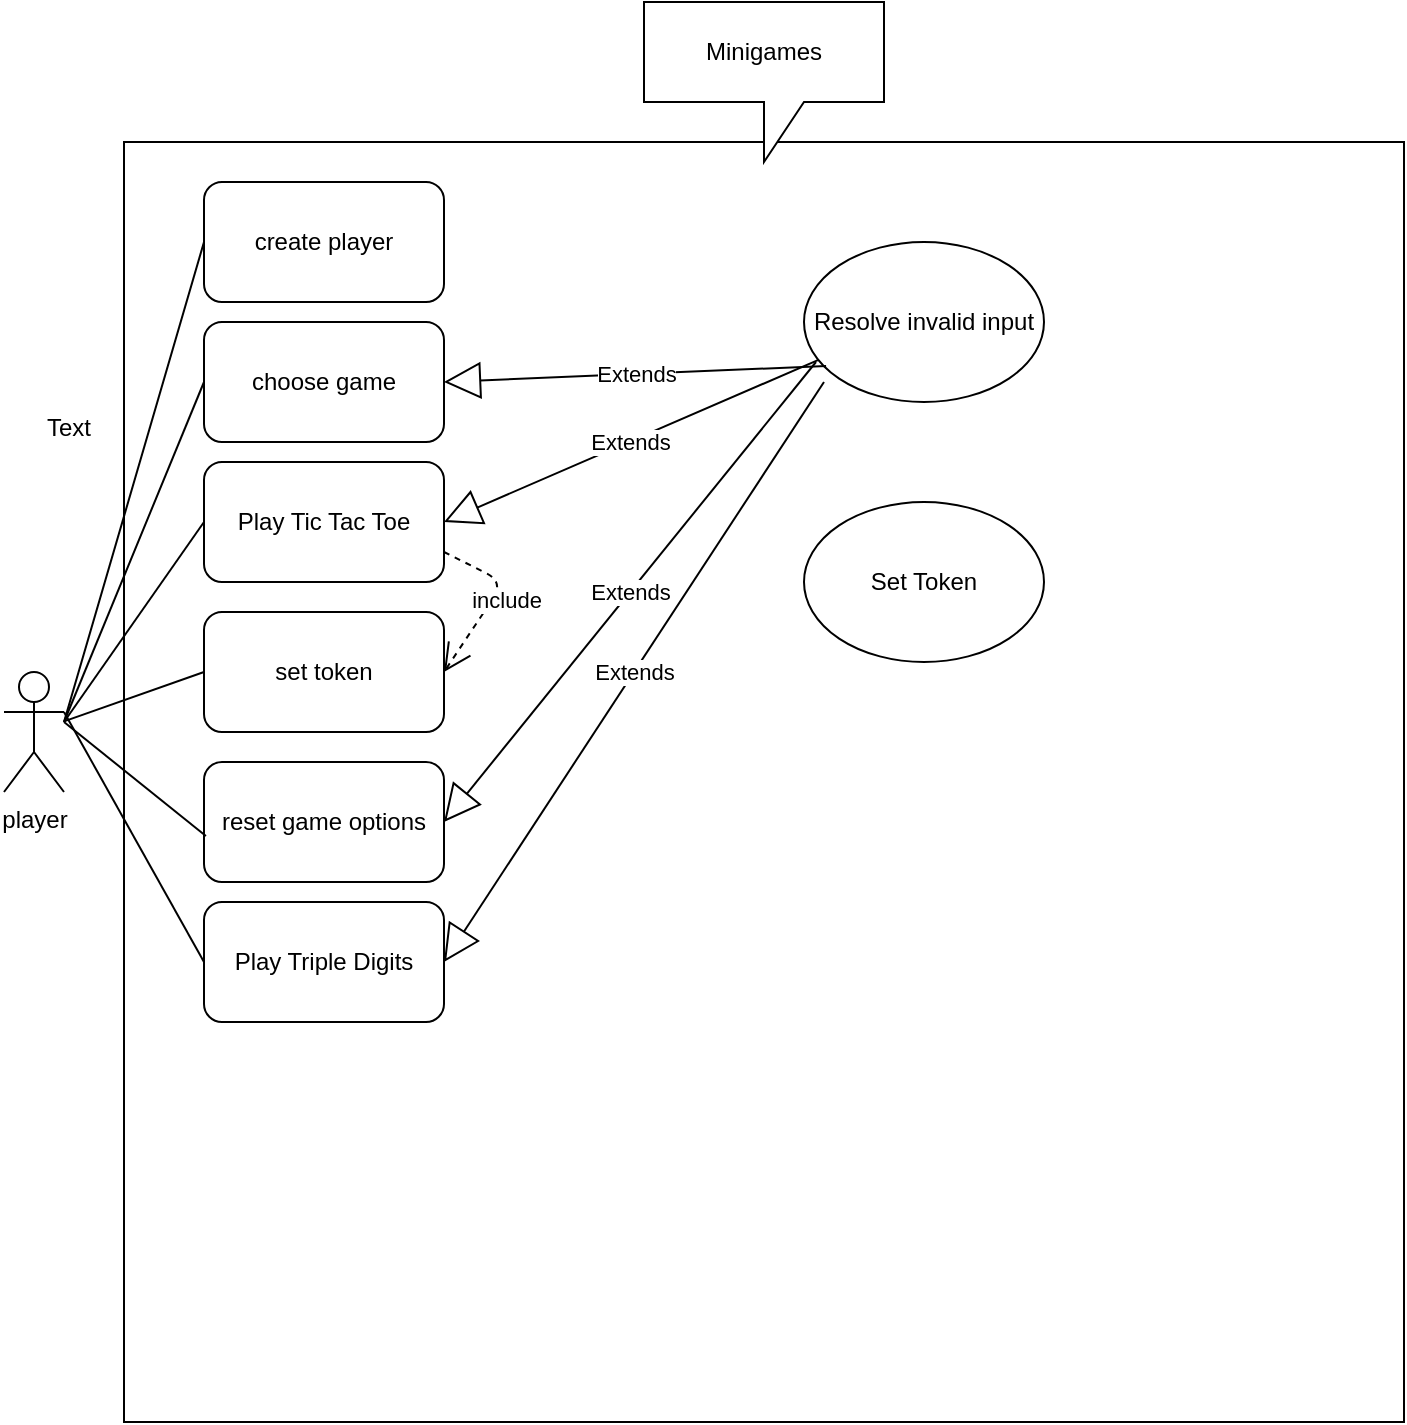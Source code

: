 <mxfile version="13.2.1" type="github" pages="4">
  <diagram id="9nE0eEHuFTn9pYzQDSVl" name="UD minigames">
    <mxGraphModel dx="1102" dy="582" grid="1" gridSize="10" guides="1" tooltips="1" connect="1" arrows="1" fold="1" page="1" pageScale="1" pageWidth="827" pageHeight="1169" math="0" shadow="0">
      <root>
        <mxCell id="0" />
        <mxCell id="1" parent="0" />
        <mxCell id="Zs8oa-NqQ4L7-z65SoMr-1" value="" style="whiteSpace=wrap;html=1;aspect=fixed;" parent="1" vertex="1">
          <mxGeometry x="110" y="290" width="640" height="640" as="geometry" />
        </mxCell>
        <mxCell id="Zs8oa-NqQ4L7-z65SoMr-2" value="player" style="shape=umlActor;verticalLabelPosition=bottom;labelBackgroundColor=#ffffff;verticalAlign=top;html=1;outlineConnect=0;" parent="1" vertex="1">
          <mxGeometry x="50" y="555" width="30" height="60" as="geometry" />
        </mxCell>
        <mxCell id="Zs8oa-NqQ4L7-z65SoMr-5" value="choose game" style="rounded=1;whiteSpace=wrap;html=1;" parent="1" vertex="1">
          <mxGeometry x="150" y="380" width="120" height="60" as="geometry" />
        </mxCell>
        <mxCell id="Zs8oa-NqQ4L7-z65SoMr-6" value="create player" style="rounded=1;whiteSpace=wrap;html=1;" parent="1" vertex="1">
          <mxGeometry x="150" y="310" width="120" height="60" as="geometry" />
        </mxCell>
        <mxCell id="Zs8oa-NqQ4L7-z65SoMr-9" value="Play Tic Tac Toe" style="rounded=1;whiteSpace=wrap;html=1;" parent="1" vertex="1">
          <mxGeometry x="150" y="450" width="120" height="60" as="geometry" />
        </mxCell>
        <mxCell id="Zs8oa-NqQ4L7-z65SoMr-11" value="set token" style="rounded=1;whiteSpace=wrap;html=1;" parent="1" vertex="1">
          <mxGeometry x="150" y="525" width="120" height="60" as="geometry" />
        </mxCell>
        <mxCell id="Zs8oa-NqQ4L7-z65SoMr-12" value="reset game options" style="rounded=1;whiteSpace=wrap;html=1;" parent="1" vertex="1">
          <mxGeometry x="150" y="600" width="120" height="60" as="geometry" />
        </mxCell>
        <mxCell id="Zs8oa-NqQ4L7-z65SoMr-13" value="Play Triple Digits" style="rounded=1;whiteSpace=wrap;html=1;" parent="1" vertex="1">
          <mxGeometry x="150" y="670" width="120" height="60" as="geometry" />
        </mxCell>
        <mxCell id="Zs8oa-NqQ4L7-z65SoMr-14" value="" style="endArrow=none;html=1;entryX=0;entryY=0.5;entryDx=0;entryDy=0;" parent="1" source="Zs8oa-NqQ4L7-z65SoMr-2" target="Zs8oa-NqQ4L7-z65SoMr-11" edge="1">
          <mxGeometry width="50" height="50" relative="1" as="geometry">
            <mxPoint x="30" y="510" as="sourcePoint" />
            <mxPoint x="130" y="510" as="targetPoint" />
          </mxGeometry>
        </mxCell>
        <mxCell id="Zs8oa-NqQ4L7-z65SoMr-15" value="" style="endArrow=none;html=1;entryX=0;entryY=0.5;entryDx=0;entryDy=0;" parent="1" target="Zs8oa-NqQ4L7-z65SoMr-9" edge="1">
          <mxGeometry width="50" height="50" relative="1" as="geometry">
            <mxPoint x="80" y="580" as="sourcePoint" />
            <mxPoint x="130" y="530" as="targetPoint" />
          </mxGeometry>
        </mxCell>
        <mxCell id="Zs8oa-NqQ4L7-z65SoMr-16" value="" style="endArrow=none;html=1;entryX=0;entryY=0.5;entryDx=0;entryDy=0;" parent="1" target="Zs8oa-NqQ4L7-z65SoMr-5" edge="1">
          <mxGeometry width="50" height="50" relative="1" as="geometry">
            <mxPoint x="80" y="580" as="sourcePoint" />
            <mxPoint x="130" y="530" as="targetPoint" />
          </mxGeometry>
        </mxCell>
        <mxCell id="Zs8oa-NqQ4L7-z65SoMr-17" value="" style="endArrow=none;html=1;entryX=0;entryY=0.5;entryDx=0;entryDy=0;" parent="1" target="Zs8oa-NqQ4L7-z65SoMr-6" edge="1">
          <mxGeometry width="50" height="50" relative="1" as="geometry">
            <mxPoint x="80" y="580" as="sourcePoint" />
            <mxPoint x="130" y="530" as="targetPoint" />
          </mxGeometry>
        </mxCell>
        <mxCell id="Zs8oa-NqQ4L7-z65SoMr-18" value="" style="endArrow=none;html=1;entryX=0.008;entryY=0.617;entryDx=0;entryDy=0;entryPerimeter=0;" parent="1" target="Zs8oa-NqQ4L7-z65SoMr-12" edge="1">
          <mxGeometry width="50" height="50" relative="1" as="geometry">
            <mxPoint x="80" y="580" as="sourcePoint" />
            <mxPoint x="130" y="530" as="targetPoint" />
          </mxGeometry>
        </mxCell>
        <mxCell id="Zs8oa-NqQ4L7-z65SoMr-21" value="" style="endArrow=none;html=1;entryX=0;entryY=0.5;entryDx=0;entryDy=0;" parent="1" target="Zs8oa-NqQ4L7-z65SoMr-13" edge="1">
          <mxGeometry width="50" height="50" relative="1" as="geometry">
            <mxPoint x="80" y="575" as="sourcePoint" />
            <mxPoint x="130" y="525" as="targetPoint" />
          </mxGeometry>
        </mxCell>
        <mxCell id="Zs8oa-NqQ4L7-z65SoMr-22" value="Minigames" style="shape=callout;whiteSpace=wrap;html=1;perimeter=calloutPerimeter;" parent="1" vertex="1">
          <mxGeometry x="370" y="220" width="120" height="80" as="geometry" />
        </mxCell>
        <mxCell id="Zs8oa-NqQ4L7-z65SoMr-23" value="Resolve invalid input" style="ellipse;whiteSpace=wrap;html=1;" parent="1" vertex="1">
          <mxGeometry x="450" y="340" width="120" height="80" as="geometry" />
        </mxCell>
        <mxCell id="Zs8oa-NqQ4L7-z65SoMr-24" value="Set Token" style="ellipse;whiteSpace=wrap;html=1;" parent="1" vertex="1">
          <mxGeometry x="450" y="470" width="120" height="80" as="geometry" />
        </mxCell>
        <mxCell id="Po_TQx3bjGGPOgBwVJSE-1" value="Extends" style="endArrow=block;endSize=16;endFill=0;html=1;exitX=0.092;exitY=0.775;exitDx=0;exitDy=0;exitPerimeter=0;entryX=1;entryY=0.5;entryDx=0;entryDy=0;" parent="1" source="Zs8oa-NqQ4L7-z65SoMr-23" target="Zs8oa-NqQ4L7-z65SoMr-5" edge="1">
          <mxGeometry width="160" relative="1" as="geometry">
            <mxPoint x="330" y="610" as="sourcePoint" />
            <mxPoint x="490" y="610" as="targetPoint" />
          </mxGeometry>
        </mxCell>
        <mxCell id="Po_TQx3bjGGPOgBwVJSE-2" value="Extends" style="endArrow=block;endSize=16;endFill=0;html=1;exitX=0.058;exitY=0.738;exitDx=0;exitDy=0;exitPerimeter=0;entryX=1;entryY=0.5;entryDx=0;entryDy=0;" parent="1" source="Zs8oa-NqQ4L7-z65SoMr-23" target="Zs8oa-NqQ4L7-z65SoMr-9" edge="1">
          <mxGeometry width="160" relative="1" as="geometry">
            <mxPoint x="330" y="610" as="sourcePoint" />
            <mxPoint x="490" y="610" as="targetPoint" />
          </mxGeometry>
        </mxCell>
        <mxCell id="Po_TQx3bjGGPOgBwVJSE-3" value="Extends" style="endArrow=block;endSize=16;endFill=0;html=1;exitX=0.05;exitY=0.75;exitDx=0;exitDy=0;exitPerimeter=0;entryX=1;entryY=0.5;entryDx=0;entryDy=0;" parent="1" source="Zs8oa-NqQ4L7-z65SoMr-23" target="Zs8oa-NqQ4L7-z65SoMr-12" edge="1">
          <mxGeometry width="160" relative="1" as="geometry">
            <mxPoint x="330" y="610" as="sourcePoint" />
            <mxPoint x="490" y="610" as="targetPoint" />
          </mxGeometry>
        </mxCell>
        <mxCell id="Po_TQx3bjGGPOgBwVJSE-4" value="Extends" style="endArrow=block;endSize=16;endFill=0;html=1;entryX=1;entryY=0.5;entryDx=0;entryDy=0;" parent="1" target="Zs8oa-NqQ4L7-z65SoMr-13" edge="1">
          <mxGeometry width="160" relative="1" as="geometry">
            <mxPoint x="460" y="410" as="sourcePoint" />
            <mxPoint x="490" y="610" as="targetPoint" />
          </mxGeometry>
        </mxCell>
        <mxCell id="Po_TQx3bjGGPOgBwVJSE-8" value="include" style="endArrow=open;endSize=12;dashed=1;html=1;exitX=1;exitY=0.75;exitDx=0;exitDy=0;entryX=1;entryY=0.5;entryDx=0;entryDy=0;" parent="1" source="Zs8oa-NqQ4L7-z65SoMr-9" target="Zs8oa-NqQ4L7-z65SoMr-11" edge="1">
          <mxGeometry x="-0.234" y="-10" width="160" relative="1" as="geometry">
            <mxPoint x="330" y="610" as="sourcePoint" />
            <mxPoint x="490" y="610" as="targetPoint" />
            <Array as="points">
              <mxPoint x="300" y="510" />
            </Array>
            <mxPoint x="9" y="15" as="offset" />
          </mxGeometry>
        </mxCell>
        <mxCell id="kB2KCsMW3VbqffyFTGye-1" value="Text" style="text;html=1;align=center;verticalAlign=middle;resizable=0;points=[];autosize=1;" vertex="1" parent="1">
          <mxGeometry x="62" y="423" width="40" height="20" as="geometry" />
        </mxCell>
        <mxCell id="kB2KCsMW3VbqffyFTGye-2" value="" style="edgeStyle=orthogonalEdgeStyle;rounded=0;orthogonalLoop=1;jettySize=auto;html=1;" edge="1" parent="1">
          <mxGeometry relative="1" as="geometry">
            <mxPoint x="714.25" y="2260" as="targetPoint" />
          </mxGeometry>
        </mxCell>
      </root>
    </mxGraphModel>
  </diagram>
  <diagram id="yhw2Uy5C4E4kIvTpArMc" name="AD TripleDigits">
    <mxGraphModel dx="1102" dy="582" grid="1" gridSize="10" guides="1" tooltips="1" connect="1" arrows="1" fold="1" page="1" pageScale="1" pageWidth="827" pageHeight="1169" math="0" shadow="0">
      <root>
        <mxCell id="4QjOrpernoOO9qF_tPSB-0" />
        <mxCell id="4QjOrpernoOO9qF_tPSB-1" parent="4QjOrpernoOO9qF_tPSB-0" />
        <mxCell id="rqGW8eCRgb8r9y12i45r-0" value="Text" style="text;html=1;align=center;verticalAlign=middle;resizable=0;points=[];autosize=1;" vertex="1" parent="4QjOrpernoOO9qF_tPSB-1">
          <mxGeometry x="457" y="225" width="40" height="20" as="geometry" />
        </mxCell>
        <mxCell id="rqGW8eCRgb8r9y12i45r-1" value="" style="edgeStyle=orthogonalEdgeStyle;rounded=0;orthogonalLoop=1;jettySize=auto;html=1;" edge="1" parent="4QjOrpernoOO9qF_tPSB-1">
          <mxGeometry relative="1" as="geometry">
            <mxPoint x="1124.25" y="1580" as="targetPoint" />
          </mxGeometry>
        </mxCell>
        <mxCell id="rqGW8eCRgb8r9y12i45r-2" value="" style="edgeStyle=orthogonalEdgeStyle;rounded=0;orthogonalLoop=1;jettySize=auto;html=1;exitX=0;exitY=0.5;exitDx=0;exitDy=0;" edge="1" parent="4QjOrpernoOO9qF_tPSB-1">
          <mxGeometry relative="1" as="geometry">
            <mxPoint x="947" y="1870.5" as="targetPoint" />
            <mxPoint x="1027" y="1811.5" as="sourcePoint" />
          </mxGeometry>
        </mxCell>
        <mxCell id="rqGW8eCRgb8r9y12i45r-3" value="" style="edgeStyle=orthogonalEdgeStyle;rounded=0;orthogonalLoop=1;jettySize=auto;html=1;exitX=1;exitY=0.5;exitDx=0;exitDy=0;" edge="1" parent="4QjOrpernoOO9qF_tPSB-1">
          <mxGeometry relative="1" as="geometry">
            <mxPoint x="1301.5" y="1870.5" as="targetPoint" />
            <mxPoint x="1221.5" y="1811.5" as="sourcePoint" />
          </mxGeometry>
        </mxCell>
        <mxCell id="rqGW8eCRgb8r9y12i45r-4" value="" style="edgeStyle=orthogonalEdgeStyle;rounded=0;orthogonalLoop=1;jettySize=auto;html=1;" edge="1" parent="4QjOrpernoOO9qF_tPSB-1">
          <mxGeometry relative="1" as="geometry">
            <mxPoint x="1119.25" y="1515" as="sourcePoint" />
            <mxPoint x="1119.25" y="1595" as="targetPoint" />
          </mxGeometry>
        </mxCell>
        <mxCell id="rqGW8eCRgb8r9y12i45r-5" value="" style="edgeStyle=orthogonalEdgeStyle;rounded=0;orthogonalLoop=1;jettySize=auto;html=1;" edge="1" parent="4QjOrpernoOO9qF_tPSB-1">
          <mxGeometry relative="1" as="geometry">
            <mxPoint x="1398.75" y="1921" as="sourcePoint" />
            <mxPoint x="1398.75" y="2001" as="targetPoint" />
          </mxGeometry>
        </mxCell>
        <mxCell id="rqGW8eCRgb8r9y12i45r-6" value="" style="edgeStyle=orthogonalEdgeStyle;rounded=0;orthogonalLoop=1;jettySize=auto;html=1;" edge="1" parent="4QjOrpernoOO9qF_tPSB-1">
          <mxGeometry relative="1" as="geometry">
            <mxPoint x="1397" y="2181" as="targetPoint" />
            <mxPoint x="1397" y="2101" as="sourcePoint" />
          </mxGeometry>
        </mxCell>
        <mxCell id="rqGW8eCRgb8r9y12i45r-7" value="" style="edgeStyle=orthogonalEdgeStyle;rounded=0;orthogonalLoop=1;jettySize=auto;html=1;" edge="1" parent="4QjOrpernoOO9qF_tPSB-1">
          <mxGeometry relative="1" as="geometry">
            <mxPoint x="849.75" y="1921" as="sourcePoint" />
            <mxPoint x="849.75" y="2001" as="targetPoint" />
          </mxGeometry>
        </mxCell>
        <mxCell id="rqGW8eCRgb8r9y12i45r-8" value="" style="edgeStyle=orthogonalEdgeStyle;rounded=0;orthogonalLoop=1;jettySize=auto;html=1;" edge="1" parent="4QjOrpernoOO9qF_tPSB-1">
          <mxGeometry relative="1" as="geometry">
            <mxPoint x="857" y="2101" as="sourcePoint" />
            <mxPoint x="857" y="2240" as="targetPoint" />
          </mxGeometry>
        </mxCell>
        <mxCell id="rqGW8eCRgb8r9y12i45r-9" value="" style="edgeStyle=orthogonalEdgeStyle;rounded=0;orthogonalLoop=1;jettySize=auto;html=1;" edge="1" parent="4QjOrpernoOO9qF_tPSB-1">
          <mxGeometry relative="1" as="geometry">
            <mxPoint x="582.5" y="1470" as="sourcePoint" />
            <mxPoint x="582.5" y="1550" as="targetPoint" />
          </mxGeometry>
        </mxCell>
        <mxCell id="rqGW8eCRgb8r9y12i45r-10" value="" style="edgeStyle=orthogonalEdgeStyle;rounded=0;orthogonalLoop=1;jettySize=auto;html=1;" edge="1" parent="4QjOrpernoOO9qF_tPSB-1">
          <mxGeometry relative="1" as="geometry">
            <mxPoint x="582" y="1710" as="targetPoint" />
            <mxPoint x="582" y="1630" as="sourcePoint" />
          </mxGeometry>
        </mxCell>
        <mxCell id="rqGW8eCRgb8r9y12i45r-11" value="" style="ellipse;html=1;shape=endState;fillColor=#000000;strokeColor=#ff0000;" vertex="1" parent="4QjOrpernoOO9qF_tPSB-1">
          <mxGeometry x="567.5" y="1714" width="30" height="30" as="geometry" />
        </mxCell>
        <mxCell id="rqGW8eCRgb8r9y12i45r-12" value="" style="ellipse;html=1;shape=endState;fillColor=#000000;strokeColor=#ff0000;" vertex="1" parent="4QjOrpernoOO9qF_tPSB-1">
          <mxGeometry x="1382" y="2180" width="30" height="30" as="geometry" />
        </mxCell>
        <mxCell id="rqGW8eCRgb8r9y12i45r-13" value="Play triple digtis" style="text;html=1;align=center;verticalAlign=middle;resizable=0;points=[];autosize=1;" vertex="1" parent="4QjOrpernoOO9qF_tPSB-1">
          <mxGeometry x="798.75" y="290" width="100" height="20" as="geometry" />
        </mxCell>
        <mxCell id="rqGW8eCRgb8r9y12i45r-14" value="" style="edgeStyle=orthogonalEdgeStyle;rounded=0;orthogonalLoop=1;jettySize=auto;html=1;entryX=0.5;entryY=0;entryDx=0;entryDy=0;" edge="1" parent="4QjOrpernoOO9qF_tPSB-1" source="rqGW8eCRgb8r9y12i45r-18" target="rqGW8eCRgb8r9y12i45r-31">
          <mxGeometry relative="1" as="geometry">
            <mxPoint x="859.75" y="1300" as="targetPoint" />
          </mxGeometry>
        </mxCell>
        <mxCell id="rqGW8eCRgb8r9y12i45r-15" value="player input is correct&amp;nbsp;" style="edgeLabel;html=1;align=center;verticalAlign=middle;resizable=0;points=[];" vertex="1" connectable="0" parent="rqGW8eCRgb8r9y12i45r-14">
          <mxGeometry x="0.278" y="48" relative="1" as="geometry">
            <mxPoint x="-13.25" y="12" as="offset" />
          </mxGeometry>
        </mxCell>
        <mxCell id="rqGW8eCRgb8r9y12i45r-16" value="" style="edgeStyle=orthogonalEdgeStyle;rounded=0;orthogonalLoop=1;jettySize=auto;html=1;entryX=1;entryY=0.5;entryDx=0;entryDy=0;exitX=1;exitY=0.5;exitDx=0;exitDy=0;" edge="1" parent="4QjOrpernoOO9qF_tPSB-1" source="rqGW8eCRgb8r9y12i45r-18" target="rqGW8eCRgb8r9y12i45r-22">
          <mxGeometry relative="1" as="geometry">
            <mxPoint x="1099.75" y="1300" as="targetPoint" />
            <Array as="points">
              <mxPoint x="888.75" y="1290" />
              <mxPoint x="1089.75" y="1290" />
              <mxPoint x="1089.75" y="570" />
            </Array>
          </mxGeometry>
        </mxCell>
        <mxCell id="rqGW8eCRgb8r9y12i45r-17" value="player input is incorrect" style="edgeLabel;html=1;align=center;verticalAlign=middle;resizable=0;points=[];" vertex="1" connectable="0" parent="rqGW8eCRgb8r9y12i45r-16">
          <mxGeometry x="-0.091" y="-61" relative="1" as="geometry">
            <mxPoint x="64" as="offset" />
          </mxGeometry>
        </mxCell>
        <mxCell id="rqGW8eCRgb8r9y12i45r-18" value="" style="rhombus;whiteSpace=wrap;html=1;" vertex="1" parent="4QjOrpernoOO9qF_tPSB-1">
          <mxGeometry x="808.75" y="1260" width="80" height="80" as="geometry" />
        </mxCell>
        <mxCell id="rqGW8eCRgb8r9y12i45r-19" value="" style="edgeStyle=orthogonalEdgeStyle;rounded=0;orthogonalLoop=1;jettySize=auto;html=1;" edge="1" parent="4QjOrpernoOO9qF_tPSB-1" source="rqGW8eCRgb8r9y12i45r-20" target="rqGW8eCRgb8r9y12i45r-22">
          <mxGeometry relative="1" as="geometry" />
        </mxCell>
        <mxCell id="rqGW8eCRgb8r9y12i45r-20" value="Start game" style="rounded=1;whiteSpace=wrap;html=1;" vertex="1" parent="4QjOrpernoOO9qF_tPSB-1">
          <mxGeometry x="788.75" y="410" width="120" height="60" as="geometry" />
        </mxCell>
        <mxCell id="rqGW8eCRgb8r9y12i45r-21" value="" style="edgeStyle=orthogonalEdgeStyle;rounded=0;orthogonalLoop=1;jettySize=auto;html=1;" edge="1" parent="4QjOrpernoOO9qF_tPSB-1" source="rqGW8eCRgb8r9y12i45r-22" target="rqGW8eCRgb8r9y12i45r-24">
          <mxGeometry relative="1" as="geometry" />
        </mxCell>
        <mxCell id="rqGW8eCRgb8r9y12i45r-22" value="Show current round" style="rounded=1;whiteSpace=wrap;html=1;" vertex="1" parent="4QjOrpernoOO9qF_tPSB-1">
          <mxGeometry x="788.75" y="540" width="120" height="60" as="geometry" />
        </mxCell>
        <mxCell id="rqGW8eCRgb8r9y12i45r-23" value="" style="edgeStyle=orthogonalEdgeStyle;rounded=0;orthogonalLoop=1;jettySize=auto;html=1;" edge="1" parent="4QjOrpernoOO9qF_tPSB-1" source="rqGW8eCRgb8r9y12i45r-24" target="rqGW8eCRgb8r9y12i45r-26">
          <mxGeometry relative="1" as="geometry" />
        </mxCell>
        <mxCell id="rqGW8eCRgb8r9y12i45r-24" value="Show product and sum" style="rounded=1;whiteSpace=wrap;html=1;" vertex="1" parent="4QjOrpernoOO9qF_tPSB-1">
          <mxGeometry x="788.75" y="660" width="120" height="60" as="geometry" />
        </mxCell>
        <mxCell id="rqGW8eCRgb8r9y12i45r-25" value="" style="edgeStyle=orthogonalEdgeStyle;rounded=0;orthogonalLoop=1;jettySize=auto;html=1;" edge="1" parent="4QjOrpernoOO9qF_tPSB-1" source="rqGW8eCRgb8r9y12i45r-26" target="rqGW8eCRgb8r9y12i45r-28">
          <mxGeometry relative="1" as="geometry" />
        </mxCell>
        <mxCell id="rqGW8eCRgb8r9y12i45r-26" value="request player input&amp;nbsp;" style="rounded=1;whiteSpace=wrap;html=1;" vertex="1" parent="4QjOrpernoOO9qF_tPSB-1">
          <mxGeometry x="788.75" y="810" width="120" height="60" as="geometry" />
        </mxCell>
        <mxCell id="rqGW8eCRgb8r9y12i45r-27" value="" style="edgeStyle=orthogonalEdgeStyle;rounded=0;orthogonalLoop=1;jettySize=auto;html=1;" edge="1" parent="4QjOrpernoOO9qF_tPSB-1" source="rqGW8eCRgb8r9y12i45r-28" target="rqGW8eCRgb8r9y12i45r-30">
          <mxGeometry relative="1" as="geometry" />
        </mxCell>
        <mxCell id="rqGW8eCRgb8r9y12i45r-28" value="recieve player input&amp;nbsp;" style="rounded=1;whiteSpace=wrap;html=1;" vertex="1" parent="4QjOrpernoOO9qF_tPSB-1">
          <mxGeometry x="788.75" y="950" width="120" height="60" as="geometry" />
        </mxCell>
        <mxCell id="rqGW8eCRgb8r9y12i45r-29" value="" style="edgeStyle=orthogonalEdgeStyle;rounded=0;orthogonalLoop=1;jettySize=auto;html=1;entryX=0.5;entryY=0;entryDx=0;entryDy=0;" edge="1" parent="4QjOrpernoOO9qF_tPSB-1" source="rqGW8eCRgb8r9y12i45r-30" target="rqGW8eCRgb8r9y12i45r-18">
          <mxGeometry relative="1" as="geometry">
            <mxPoint x="2064.75" y="1430" as="targetPoint" />
          </mxGeometry>
        </mxCell>
        <mxCell id="rqGW8eCRgb8r9y12i45r-30" value="Validate player input&amp;nbsp;" style="rounded=1;whiteSpace=wrap;html=1;" vertex="1" parent="4QjOrpernoOO9qF_tPSB-1">
          <mxGeometry x="788.75" y="1110" width="120" height="60" as="geometry" />
        </mxCell>
        <mxCell id="rqGW8eCRgb8r9y12i45r-31" value="&lt;meta charset=&quot;utf-8&quot;&gt;&lt;span style=&quot;color: rgb(0, 0, 0); font-family: helvetica; font-size: 12px; font-style: normal; font-weight: 400; letter-spacing: normal; text-align: center; text-indent: 0px; text-transform: none; word-spacing: 0px; background-color: rgb(248, 249, 250); display: inline; float: none;&quot;&gt;next round&amp;nbsp;&lt;/span&gt;" style="rounded=1;whiteSpace=wrap;html=1;" vertex="1" parent="4QjOrpernoOO9qF_tPSB-1">
          <mxGeometry x="500" y="1410" width="170" height="70" as="geometry" />
        </mxCell>
        <mxCell id="rqGW8eCRgb8r9y12i45r-32" value="&lt;meta charset=&quot;utf-8&quot;&gt;&lt;span style=&quot;color: rgb(0, 0, 0); font-family: helvetica; font-size: 12px; font-style: normal; font-weight: 400; letter-spacing: normal; text-align: center; text-indent: 0px; text-transform: none; word-spacing: 0px; background-color: rgb(248, 249, 250); display: inline; float: none;&quot;&gt;Repeat starting at show current round&amp;nbsp;&lt;/span&gt;" style="rounded=1;whiteSpace=wrap;html=1;" vertex="1" parent="4QjOrpernoOO9qF_tPSB-1">
          <mxGeometry x="500" y="1550" width="175" height="79" as="geometry" />
        </mxCell>
        <mxCell id="rqGW8eCRgb8r9y12i45r-33" value="&lt;meta charset=&quot;utf-8&quot;&gt;&lt;span style=&quot;color: rgb(0, 0, 0); font-family: helvetica; font-size: 12px; font-style: normal; font-weight: 400; letter-spacing: normal; text-align: center; text-indent: 0px; text-transform: none; word-spacing: 0px; background-color: rgb(248, 249, 250); display: inline; float: none;&quot;&gt;Continue cycle untill tenth round&amp;nbsp;&lt;/span&gt;" style="rounded=1;whiteSpace=wrap;html=1;" vertex="1" parent="4QjOrpernoOO9qF_tPSB-1">
          <mxGeometry x="759.75" y="2240" width="200" height="80" as="geometry" />
        </mxCell>
        <mxCell id="rqGW8eCRgb8r9y12i45r-34" value="&lt;meta charset=&quot;utf-8&quot;&gt;&lt;span style=&quot;color: rgb(0, 0, 0); font-family: helvetica; font-size: 12px; font-style: normal; font-weight: 400; letter-spacing: normal; text-align: center; text-indent: 0px; text-transform: none; word-spacing: 0px; background-color: rgb(248, 249, 250); display: inline; float: none;&quot;&gt;next round&lt;/span&gt;" style="rounded=1;whiteSpace=wrap;html=1;" vertex="1" parent="4QjOrpernoOO9qF_tPSB-1">
          <mxGeometry x="759.75" y="2000" width="190" height="100" as="geometry" />
        </mxCell>
        <mxCell id="rqGW8eCRgb8r9y12i45r-35" value="&lt;meta charset=&quot;utf-8&quot;&gt;&lt;span style=&quot;color: rgb(0, 0, 0); font-family: helvetica; font-size: 12px; font-style: normal; font-weight: 400; letter-spacing: normal; text-align: center; text-indent: 0px; text-transform: none; word-spacing: 0px; background-color: rgb(248, 249, 250); display: inline; float: none;&quot;&gt;Player input correct&amp;nbsp;&lt;/span&gt;" style="rounded=1;whiteSpace=wrap;html=1;" vertex="1" parent="4QjOrpernoOO9qF_tPSB-1">
          <mxGeometry x="729.75" y="1820" width="210" height="100" as="geometry" />
        </mxCell>
        <mxCell id="rqGW8eCRgb8r9y12i45r-36" value="&lt;meta charset=&quot;utf-8&quot;&gt;&lt;span style=&quot;color: rgb(0, 0, 0); font-family: helvetica; font-size: 12px; font-style: normal; font-weight: 400; letter-spacing: normal; text-align: center; text-indent: 0px; text-transform: none; word-spacing: 0px; background-color: rgb(248, 249, 250); display: inline; float: none;&quot;&gt;Game over!&lt;/span&gt;" style="rounded=1;whiteSpace=wrap;html=1;" vertex="1" parent="4QjOrpernoOO9qF_tPSB-1">
          <mxGeometry x="1276.75" y="2000" width="243" height="90" as="geometry" />
        </mxCell>
        <mxCell id="rqGW8eCRgb8r9y12i45r-37" value="&lt;meta charset=&quot;utf-8&quot;&gt;&lt;span style=&quot;color: rgb(0, 0, 0); font-family: helvetica; font-size: 12px; font-style: normal; font-weight: 400; letter-spacing: normal; text-align: center; text-indent: 0px; text-transform: none; word-spacing: 0px; background-color: rgb(248, 249, 250); display: inline; float: none;&quot;&gt;player input incorrect&lt;/span&gt;" style="rounded=1;whiteSpace=wrap;html=1;" vertex="1" parent="4QjOrpernoOO9qF_tPSB-1">
          <mxGeometry x="1309.75" y="1830" width="200" height="90" as="geometry" />
        </mxCell>
        <mxCell id="rqGW8eCRgb8r9y12i45r-38" value="&lt;meta charset=&quot;utf-8&quot;&gt;&lt;span style=&quot;color: rgb(0, 0, 0); font-family: helvetica; font-size: 12px; font-style: normal; font-weight: 400; letter-spacing: normal; text-align: center; text-indent: 0px; text-transform: none; word-spacing: 0px; background-color: rgb(248, 249, 250); display: inline; float: none;&quot;&gt;console question&lt;/span&gt;" style="rounded=1;whiteSpace=wrap;html=1;" vertex="1" parent="4QjOrpernoOO9qF_tPSB-1">
          <mxGeometry x="1029.75" y="1760" width="190" height="90" as="geometry" />
        </mxCell>
        <mxCell id="rqGW8eCRgb8r9y12i45r-39" value="&lt;meta charset=&quot;utf-8&quot;&gt;&lt;span style=&quot;color: rgb(0, 0, 0); font-family: helvetica; font-size: 12px; font-style: normal; font-weight: 400; letter-spacing: normal; text-align: center; text-indent: 0px; text-transform: none; word-spacing: 0px; background-color: rgb(248, 249, 250); display: inline; float: none;&quot;&gt;stay in same round&lt;/span&gt;" style="rounded=1;whiteSpace=wrap;html=1;" vertex="1" parent="4QjOrpernoOO9qF_tPSB-1">
          <mxGeometry x="1039.75" y="1415" width="160" height="100" as="geometry" />
        </mxCell>
        <mxCell id="rqGW8eCRgb8r9y12i45r-40" value="" style="ellipse;html=1;shape=startState;fillColor=#000000;strokeColor=#ff0000;" vertex="1" parent="4QjOrpernoOO9qF_tPSB-1">
          <mxGeometry x="833.75" y="320" width="30" height="30" as="geometry" />
        </mxCell>
        <mxCell id="rqGW8eCRgb8r9y12i45r-41" value="" style="edgeStyle=orthogonalEdgeStyle;html=1;verticalAlign=bottom;endArrow=open;endSize=8;strokeColor=#ff0000;" edge="1" parent="4QjOrpernoOO9qF_tPSB-1" source="rqGW8eCRgb8r9y12i45r-40">
          <mxGeometry relative="1" as="geometry">
            <mxPoint x="848.75" y="410" as="targetPoint" />
          </mxGeometry>
        </mxCell>
      </root>
    </mxGraphModel>
  </diagram>
  <diagram id="EqpaTfyjUgB7FDpnQl1O" name="AD TTT">
    <mxGraphModel dx="1102" dy="582" grid="1" gridSize="10" guides="1" tooltips="1" connect="1" arrows="1" fold="1" page="1" pageScale="1" pageWidth="827" pageHeight="1169" math="0" shadow="0">
      <root>
        <mxCell id="vGsfibny0LHCdJZ1EqbY-0" />
        <mxCell id="vGsfibny0LHCdJZ1EqbY-1" parent="vGsfibny0LHCdJZ1EqbY-0" />
        <mxCell id="XeiNq6uEKnLAJj1_qI87-1" value="" style="ellipse;html=1;shape=startState;fillColor=#000000;strokeColor=#ff0000;fontSize=11;" vertex="1" parent="vGsfibny0LHCdJZ1EqbY-1">
          <mxGeometry x="320" y="80" width="30" height="30" as="geometry" />
        </mxCell>
        <mxCell id="XeiNq6uEKnLAJj1_qI87-2" value="" style="edgeStyle=orthogonalEdgeStyle;html=1;verticalAlign=bottom;endArrow=open;endSize=8;strokeColor=#ff0000;fontSize=11;" edge="1" parent="vGsfibny0LHCdJZ1EqbY-1" source="XeiNq6uEKnLAJj1_qI87-1">
          <mxGeometry relative="1" as="geometry">
            <mxPoint x="335" y="170" as="targetPoint" />
          </mxGeometry>
        </mxCell>
        <mxCell id="XeiNq6uEKnLAJj1_qI87-3" value="" style="edgeStyle=none;rounded=0;orthogonalLoop=1;jettySize=auto;html=1;startArrow=none;startFill=0;endArrow=classic;endFill=1;strokeWidth=1;fontSize=18;" edge="1" parent="vGsfibny0LHCdJZ1EqbY-1" source="XeiNq6uEKnLAJj1_qI87-4" target="XeiNq6uEKnLAJj1_qI87-7">
          <mxGeometry relative="1" as="geometry" />
        </mxCell>
        <mxCell id="XeiNq6uEKnLAJj1_qI87-4" value="Show Board" style="rounded=1;whiteSpace=wrap;html=1;fontSize=18;" vertex="1" parent="vGsfibny0LHCdJZ1EqbY-1">
          <mxGeometry x="250" y="170" width="170" height="50" as="geometry" />
        </mxCell>
        <mxCell id="XeiNq6uEKnLAJj1_qI87-5" value="Play Tic Tac Toe" style="text;html=1;strokeColor=none;fillColor=none;align=center;verticalAlign=middle;whiteSpace=wrap;rounded=0;fontSize=19;" vertex="1" parent="vGsfibny0LHCdJZ1EqbY-1">
          <mxGeometry x="240" y="40" width="215" height="20" as="geometry" />
        </mxCell>
        <mxCell id="XeiNq6uEKnLAJj1_qI87-6" value="" style="edgeStyle=none;rounded=0;orthogonalLoop=1;jettySize=auto;html=1;startArrow=none;startFill=0;endArrow=classic;endFill=1;strokeWidth=1;fontSize=18;" edge="1" parent="vGsfibny0LHCdJZ1EqbY-1" source="XeiNq6uEKnLAJj1_qI87-7" target="XeiNq6uEKnLAJj1_qI87-9">
          <mxGeometry relative="1" as="geometry" />
        </mxCell>
        <mxCell id="XeiNq6uEKnLAJj1_qI87-7" value="Ask player to choose a field" style="rounded=1;whiteSpace=wrap;html=1;fontSize=18;" vertex="1" parent="vGsfibny0LHCdJZ1EqbY-1">
          <mxGeometry x="170" y="270" width="330" height="50" as="geometry" />
        </mxCell>
        <mxCell id="XeiNq6uEKnLAJj1_qI87-8" value="" style="edgeStyle=none;rounded=0;orthogonalLoop=1;jettySize=auto;html=1;startArrow=none;startFill=0;endArrow=classic;endFill=1;strokeWidth=1;fontSize=18;" edge="1" parent="vGsfibny0LHCdJZ1EqbY-1" source="XeiNq6uEKnLAJj1_qI87-9" target="XeiNq6uEKnLAJj1_qI87-11">
          <mxGeometry relative="1" as="geometry" />
        </mxCell>
        <mxCell id="XeiNq6uEKnLAJj1_qI87-9" value="Get chosen field" style="rounded=1;whiteSpace=wrap;html=1;fontSize=18;" vertex="1" parent="vGsfibny0LHCdJZ1EqbY-1">
          <mxGeometry x="230" y="370" width="210" height="50" as="geometry" />
        </mxCell>
        <mxCell id="XeiNq6uEKnLAJj1_qI87-10" value="" style="edgeStyle=none;rounded=0;orthogonalLoop=1;jettySize=auto;html=1;startArrow=none;startFill=0;endArrow=classic;endFill=1;strokeWidth=1;fontSize=18;" edge="1" parent="vGsfibny0LHCdJZ1EqbY-1" source="XeiNq6uEKnLAJj1_qI87-11" target="XeiNq6uEKnLAJj1_qI87-13">
          <mxGeometry relative="1" as="geometry" />
        </mxCell>
        <mxCell id="XeiNq6uEKnLAJj1_qI87-11" value="Validate Input" style="rounded=1;whiteSpace=wrap;html=1;fontSize=18;" vertex="1" parent="vGsfibny0LHCdJZ1EqbY-1">
          <mxGeometry x="230" y="470" width="210" height="50" as="geometry" />
        </mxCell>
        <mxCell id="XeiNq6uEKnLAJj1_qI87-12" value="" style="edgeStyle=none;rounded=0;orthogonalLoop=1;jettySize=auto;html=1;startArrow=none;startFill=0;endArrow=classic;endFill=1;strokeWidth=1;fontSize=18;" edge="1" parent="vGsfibny0LHCdJZ1EqbY-1" source="XeiNq6uEKnLAJj1_qI87-13">
          <mxGeometry relative="1" as="geometry">
            <mxPoint x="333" y="650" as="targetPoint" />
          </mxGeometry>
        </mxCell>
        <mxCell id="XeiNq6uEKnLAJj1_qI87-13" value="Place Token" style="rounded=1;whiteSpace=wrap;html=1;fontSize=18;" vertex="1" parent="vGsfibny0LHCdJZ1EqbY-1">
          <mxGeometry x="260" y="570" width="145" height="50" as="geometry" />
        </mxCell>
        <mxCell id="XeiNq6uEKnLAJj1_qI87-14" style="edgeStyle=none;rounded=0;orthogonalLoop=1;jettySize=auto;html=1;exitX=0;exitY=0.5;exitDx=0;exitDy=0;startArrow=none;startFill=0;endArrow=classic;endFill=1;strokeWidth=1;fontSize=18;" edge="1" parent="vGsfibny0LHCdJZ1EqbY-1" source="XeiNq6uEKnLAJj1_qI87-15" target="XeiNq6uEKnLAJj1_qI87-7">
          <mxGeometry relative="1" as="geometry">
            <Array as="points">
              <mxPoint x="50" y="870" />
              <mxPoint x="40" y="295" />
            </Array>
          </mxGeometry>
        </mxCell>
        <mxCell id="XeiNq6uEKnLAJj1_qI87-15" value="Change Player" style="rounded=1;whiteSpace=wrap;html=1;fontSize=18;" vertex="1" parent="vGsfibny0LHCdJZ1EqbY-1">
          <mxGeometry x="240" y="850" width="185" height="50" as="geometry" />
        </mxCell>
        <mxCell id="XeiNq6uEKnLAJj1_qI87-16" value="" style="edgeStyle=none;rounded=0;orthogonalLoop=1;jettySize=auto;html=1;startArrow=none;startFill=0;endArrow=classic;endFill=1;strokeWidth=1;fontSize=18;" edge="1" parent="vGsfibny0LHCdJZ1EqbY-1" source="XeiNq6uEKnLAJj1_qI87-18" target="XeiNq6uEKnLAJj1_qI87-15">
          <mxGeometry relative="1" as="geometry" />
        </mxCell>
        <mxCell id="XeiNq6uEKnLAJj1_qI87-17" style="edgeStyle=none;rounded=0;orthogonalLoop=1;jettySize=auto;html=1;exitX=1;exitY=0.5;exitDx=0;exitDy=0;startArrow=none;startFill=0;endArrow=classic;endFill=1;strokeWidth=1;fontSize=18;entryX=0;entryY=0.5;entryDx=0;entryDy=0;" edge="1" parent="vGsfibny0LHCdJZ1EqbY-1" source="XeiNq6uEKnLAJj1_qI87-18" target="XeiNq6uEKnLAJj1_qI87-22">
          <mxGeometry relative="1" as="geometry">
            <mxPoint x="756" y="690" as="targetPoint" />
          </mxGeometry>
        </mxCell>
        <mxCell id="XeiNq6uEKnLAJj1_qI87-18" value="" style="rhombus;whiteSpace=wrap;html=1;fontSize=18;" vertex="1" parent="vGsfibny0LHCdJZ1EqbY-1">
          <mxGeometry x="312.5" y="750" width="40" height="40" as="geometry" />
        </mxCell>
        <mxCell id="XeiNq6uEKnLAJj1_qI87-19" value="[game is not won]" style="text;html=1;align=center;verticalAlign=middle;resizable=0;points=[];autosize=1;fontSize=18;" vertex="1" parent="vGsfibny0LHCdJZ1EqbY-1">
          <mxGeometry x="170" y="803" width="160" height="30" as="geometry" />
        </mxCell>
        <mxCell id="XeiNq6uEKnLAJj1_qI87-20" value="[game is won]" style="text;html=1;align=center;verticalAlign=middle;resizable=0;points=[];autosize=1;fontSize=18;" vertex="1" parent="vGsfibny0LHCdJZ1EqbY-1">
          <mxGeometry x="352.5" y="730" width="130" height="30" as="geometry" />
        </mxCell>
        <mxCell id="XeiNq6uEKnLAJj1_qI87-21" value="" style="edgeStyle=none;rounded=0;orthogonalLoop=1;jettySize=auto;html=1;startArrow=none;startFill=0;endArrow=classic;endFill=1;strokeWidth=1;fontSize=18;" edge="1" parent="vGsfibny0LHCdJZ1EqbY-1" source="XeiNq6uEKnLAJj1_qI87-22" target="XeiNq6uEKnLAJj1_qI87-24">
          <mxGeometry relative="1" as="geometry" />
        </mxCell>
        <mxCell id="XeiNq6uEKnLAJj1_qI87-22" value="Add player score" style="rounded=1;whiteSpace=wrap;html=1;fontSize=18;" vertex="1" parent="vGsfibny0LHCdJZ1EqbY-1">
          <mxGeometry x="550" y="745" width="190" height="50" as="geometry" />
        </mxCell>
        <mxCell id="XeiNq6uEKnLAJj1_qI87-23" value="" style="edgeStyle=none;rounded=0;orthogonalLoop=1;jettySize=auto;html=1;startArrow=none;startFill=0;endArrow=classic;endFill=1;strokeWidth=1;fontSize=18;" edge="1" parent="vGsfibny0LHCdJZ1EqbY-1" source="XeiNq6uEKnLAJj1_qI87-24" target="XeiNq6uEKnLAJj1_qI87-26">
          <mxGeometry relative="1" as="geometry" />
        </mxCell>
        <mxCell id="XeiNq6uEKnLAJj1_qI87-24" value="Show winner&amp;nbsp;" style="rounded=1;whiteSpace=wrap;html=1;fontSize=18;" vertex="1" parent="vGsfibny0LHCdJZ1EqbY-1">
          <mxGeometry x="570" y="1010" width="150" height="50" as="geometry" />
        </mxCell>
        <mxCell id="XeiNq6uEKnLAJj1_qI87-25" value="" style="edgeStyle=none;rounded=0;orthogonalLoop=1;jettySize=auto;html=1;startArrow=none;startFill=0;endArrow=classic;endFill=1;strokeWidth=1;fontSize=18;" edge="1" parent="vGsfibny0LHCdJZ1EqbY-1" source="XeiNq6uEKnLAJj1_qI87-26" target="XeiNq6uEKnLAJj1_qI87-27">
          <mxGeometry relative="1" as="geometry" />
        </mxCell>
        <mxCell id="XeiNq6uEKnLAJj1_qI87-26" value="Show player scores" style="rounded=1;whiteSpace=wrap;html=1;fontSize=18;" vertex="1" parent="vGsfibny0LHCdJZ1EqbY-1">
          <mxGeometry x="550" y="1140" width="190" height="50" as="geometry" />
        </mxCell>
        <mxCell id="XeiNq6uEKnLAJj1_qI87-27" value="" style="ellipse;html=1;shape=endState;fillColor=#000000;strokeColor=#ff0000;fontSize=18;" vertex="1" parent="vGsfibny0LHCdJZ1EqbY-1">
          <mxGeometry x="630" y="1265" width="30" height="30" as="geometry" />
        </mxCell>
        <mxCell id="XeiNq6uEKnLAJj1_qI87-28" value="" style="edgeStyle=orthogonalEdgeStyle;rounded=0;orthogonalLoop=1;jettySize=auto;html=1;" edge="1" parent="vGsfibny0LHCdJZ1EqbY-1" source="XeiNq6uEKnLAJj1_qI87-29" target="XeiNq6uEKnLAJj1_qI87-18">
          <mxGeometry relative="1" as="geometry" />
        </mxCell>
        <mxCell id="XeiNq6uEKnLAJj1_qI87-29" value="Show Board" style="rounded=1;whiteSpace=wrap;html=1;fontSize=18;" vertex="1" parent="vGsfibny0LHCdJZ1EqbY-1">
          <mxGeometry x="257" y="650" width="150" height="50" as="geometry" />
        </mxCell>
      </root>
    </mxGraphModel>
  </diagram>
  <diagram id="prUCK55E7Amh2CXahnqg" name="AD player class">
    <mxGraphModel dx="1102" dy="582" grid="1" gridSize="10" guides="1" tooltips="1" connect="1" arrows="1" fold="1" page="1" pageScale="1" pageWidth="827" pageHeight="1169" math="0" shadow="0">
      <root>
        <mxCell id="jx_K510WYDmdfqp8ByXl-0" />
        <mxCell id="jx_K510WYDmdfqp8ByXl-1" parent="jx_K510WYDmdfqp8ByXl-0" />
        <mxCell id="Zkf6_HcA_0khqXSBXh15-1" value="" style="ellipse;html=1;shape=startState;fillColor=#000000;strokeColor=#ff0000;" vertex="1" parent="jx_K510WYDmdfqp8ByXl-1">
          <mxGeometry x="400" y="260" width="30" height="30" as="geometry" />
        </mxCell>
        <mxCell id="Zkf6_HcA_0khqXSBXh15-2" value="" style="edgeStyle=orthogonalEdgeStyle;html=1;verticalAlign=bottom;endArrow=open;endSize=8;strokeColor=#ff0000;" edge="1" source="Zkf6_HcA_0khqXSBXh15-1" parent="jx_K510WYDmdfqp8ByXl-1">
          <mxGeometry relative="1" as="geometry">
            <mxPoint x="415" y="350" as="targetPoint" />
          </mxGeometry>
        </mxCell>
        <mxCell id="Zkf6_HcA_0khqXSBXh15-6" value="" style="edgeStyle=orthogonalEdgeStyle;rounded=0;orthogonalLoop=1;jettySize=auto;html=1;" edge="1" parent="jx_K510WYDmdfqp8ByXl-1" source="Zkf6_HcA_0khqXSBXh15-3">
          <mxGeometry relative="1" as="geometry">
            <mxPoint x="415" y="510" as="targetPoint" />
          </mxGeometry>
        </mxCell>
        <mxCell id="Zkf6_HcA_0khqXSBXh15-3" value="" style="rhombus;whiteSpace=wrap;html=1;" vertex="1" parent="jx_K510WYDmdfqp8ByXl-1">
          <mxGeometry x="375" y="350" width="80" height="80" as="geometry" />
        </mxCell>
        <mxCell id="Zkf6_HcA_0khqXSBXh15-9" value="" style="edgeStyle=orthogonalEdgeStyle;rounded=0;orthogonalLoop=1;jettySize=auto;html=1;" edge="1" parent="jx_K510WYDmdfqp8ByXl-1" source="Zkf6_HcA_0khqXSBXh15-7">
          <mxGeometry relative="1" as="geometry">
            <mxPoint x="415" y="650" as="targetPoint" />
          </mxGeometry>
        </mxCell>
        <mxCell id="Zkf6_HcA_0khqXSBXh15-7" value="Choose a valid field" style="rounded=1;whiteSpace=wrap;html=1;" vertex="1" parent="jx_K510WYDmdfqp8ByXl-1">
          <mxGeometry x="355" y="510" width="120" height="60" as="geometry" />
        </mxCell>
        <mxCell id="Zkf6_HcA_0khqXSBXh15-13" value="" style="edgeStyle=orthogonalEdgeStyle;rounded=0;orthogonalLoop=1;jettySize=auto;html=1;" edge="1" parent="jx_K510WYDmdfqp8ByXl-1" source="Zkf6_HcA_0khqXSBXh15-18">
          <mxGeometry relative="1" as="geometry">
            <mxPoint x="415" y="810" as="targetPoint" />
          </mxGeometry>
        </mxCell>
        <mxCell id="Zkf6_HcA_0khqXSBXh15-16" value="" style="edgeStyle=orthogonalEdgeStyle;rounded=0;orthogonalLoop=1;jettySize=auto;html=1;entryX=1;entryY=0.5;entryDx=0;entryDy=0;" edge="1" parent="jx_K510WYDmdfqp8ByXl-1" source="Zkf6_HcA_0khqXSBXh15-11" target="Zkf6_HcA_0khqXSBXh15-3">
          <mxGeometry relative="1" as="geometry">
            <mxPoint x="640" y="400" as="targetPoint" />
            <Array as="points">
              <mxPoint x="640" y="690" />
              <mxPoint x="640" y="390" />
            </Array>
          </mxGeometry>
        </mxCell>
        <mxCell id="Zkf6_HcA_0khqXSBXh15-17" value="IIf chosen field is invald or chosen by other player&amp;nbsp;" style="edgeLabel;html=1;align=center;verticalAlign=middle;resizable=0;points=[];" vertex="1" connectable="0" parent="Zkf6_HcA_0khqXSBXh15-16">
          <mxGeometry x="0.14" y="-1" relative="1" as="geometry">
            <mxPoint as="offset" />
          </mxGeometry>
        </mxCell>
        <mxCell id="Zkf6_HcA_0khqXSBXh15-11" value="" style="rhombus;whiteSpace=wrap;html=1;" vertex="1" parent="jx_K510WYDmdfqp8ByXl-1">
          <mxGeometry x="375" y="650" width="80" height="80" as="geometry" />
        </mxCell>
        <mxCell id="Zkf6_HcA_0khqXSBXh15-14" value="Place token on field" style="rounded=1;whiteSpace=wrap;html=1;" vertex="1" parent="jx_K510WYDmdfqp8ByXl-1">
          <mxGeometry x="355" y="810" width="120" height="60" as="geometry" />
        </mxCell>
        <mxCell id="Zkf6_HcA_0khqXSBXh15-18" value="If chosen field is valid&amp;nbsp;" style="text;html=1;align=center;verticalAlign=middle;resizable=0;points=[];autosize=1;" vertex="1" parent="jx_K510WYDmdfqp8ByXl-1">
          <mxGeometry x="350" y="760" width="130" height="20" as="geometry" />
        </mxCell>
        <mxCell id="Zkf6_HcA_0khqXSBXh15-19" value="" style="edgeStyle=orthogonalEdgeStyle;rounded=0;orthogonalLoop=1;jettySize=auto;html=1;" edge="1" parent="jx_K510WYDmdfqp8ByXl-1" source="Zkf6_HcA_0khqXSBXh15-11" target="Zkf6_HcA_0khqXSBXh15-18">
          <mxGeometry relative="1" as="geometry">
            <mxPoint x="415" y="730" as="sourcePoint" />
            <mxPoint x="415" y="810" as="targetPoint" />
          </mxGeometry>
        </mxCell>
      </root>
    </mxGraphModel>
  </diagram>
</mxfile>
